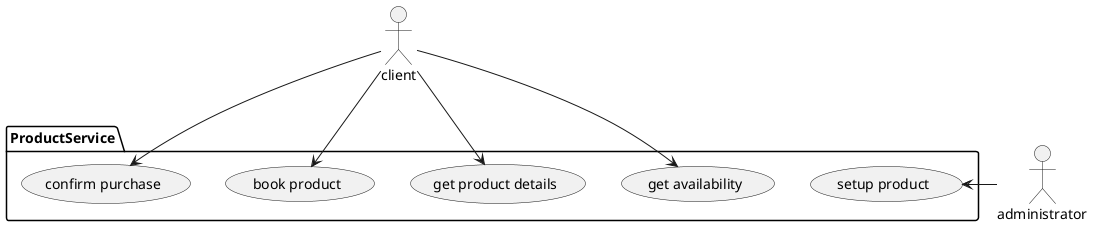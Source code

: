 @startuml

package ProductService {

usecase "get availability" as avail
usecase "get product details" as detail
usecase "book product" as book
usecase "confirm purchase" as purchase

usecase "setup product" as setup



}

actor "client" as client

client --> avail
client --> detail
client --> book
client --> purchase



actor "administrator" as admin

admin -left-> setup







@enduml